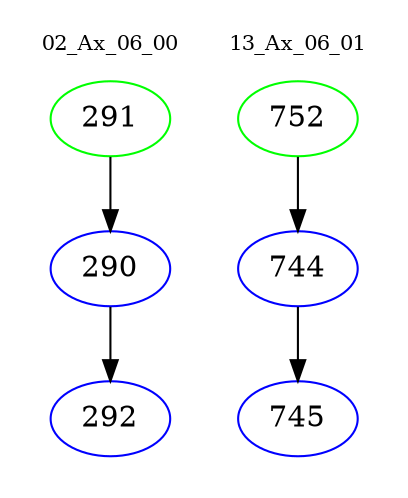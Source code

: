 digraph{
subgraph cluster_0 {
color = white
label = "02_Ax_06_00";
fontsize=10;
T0_291 [label="291", color="green"]
T0_291 -> T0_290 [color="black"]
T0_290 [label="290", color="blue"]
T0_290 -> T0_292 [color="black"]
T0_292 [label="292", color="blue"]
}
subgraph cluster_1 {
color = white
label = "13_Ax_06_01";
fontsize=10;
T1_752 [label="752", color="green"]
T1_752 -> T1_744 [color="black"]
T1_744 [label="744", color="blue"]
T1_744 -> T1_745 [color="black"]
T1_745 [label="745", color="blue"]
}
}
